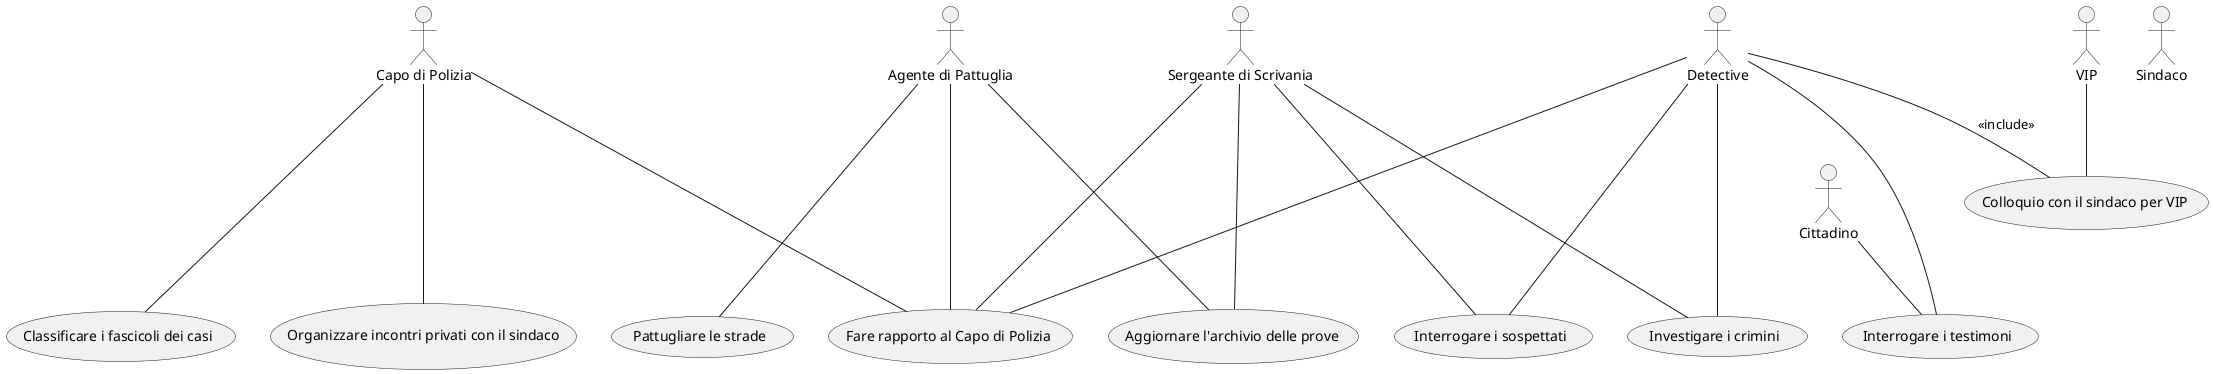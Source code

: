 @startuml

actor "Capo di Polizia" as capo_di_polizia
actor "Detective" as detective
actor "Agente di Pattuglia" as agente_pattuglia
actor "Sergeante di Scrivania" as sergente_scrivania
actor "Sindaco" as sindaco
actor "Cittadino" as cittadino
actor "VIP" as vip

usecase "Classificare i fascicoli dei casi" as UC1
usecase "Organizzare incontri privati con il sindaco" as UC2
usecase "Fare rapporto al Capo di Polizia" as UC3
usecase "Pattugliare le strade" as UC4
usecase "Aggiornare l'archivio delle prove" as UC5
usecase "Interrogare i sospettati" as UC6
usecase "Investigare i crimini" as UC7
usecase "Interrogare i testimoni" as UC8
usecase "Colloquio con il sindaco per VIP" as UC9

capo_di_polizia --- UC1
capo_di_polizia --- UC2
capo_di_polizia --- UC3

agente_pattuglia --- UC4
agente_pattuglia --- UC5
agente_pattuglia --- UC3

detective --- UC6
detective --- UC7
detective --- UC8
detective --- UC3

sergente_scrivania --- UC6
sergente_scrivania --- UC7
sergente_scrivania --- UC5
sergente_scrivania --- UC3

vip -- UC9
cittadino -- UC8
detective -- UC9 : <<include>>

@enduml